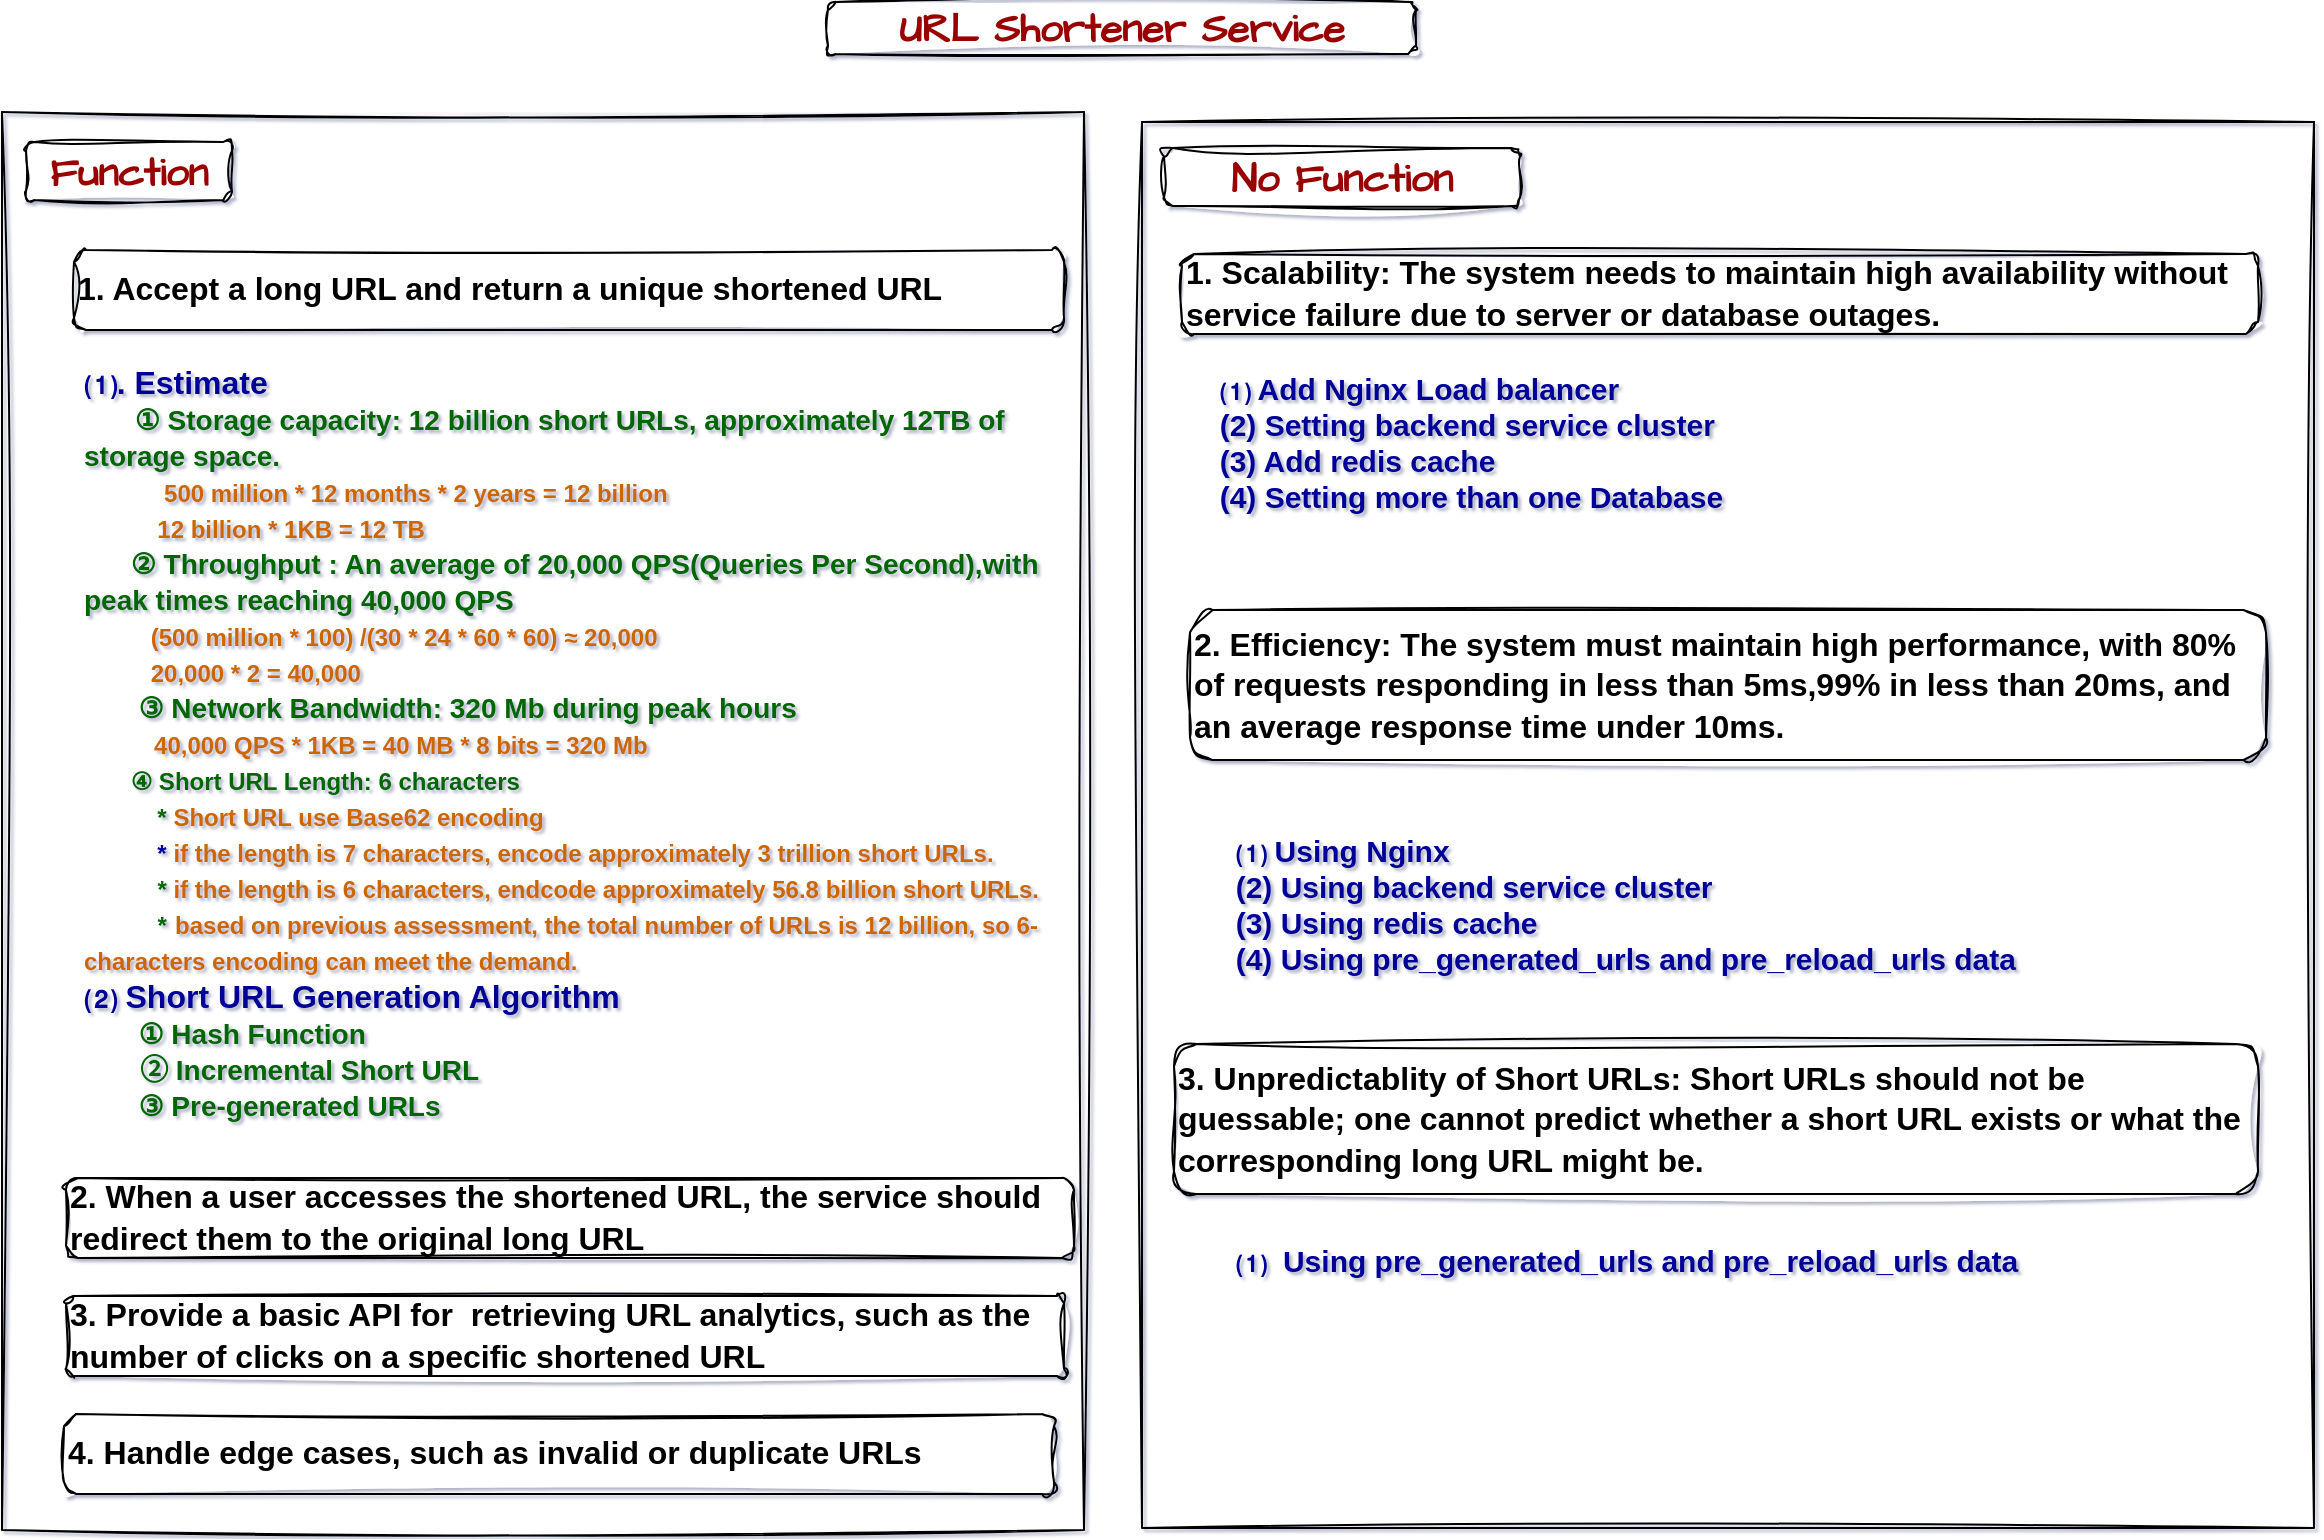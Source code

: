 <mxfile>
    <diagram id="Rr_KVAvpXlOZNhx7ztUl" name="ページ1">
        <mxGraphModel dx="1579" dy="799" grid="0" gridSize="10" guides="1" tooltips="1" connect="1" arrows="1" fold="1" page="1" pageScale="1" pageWidth="1169" pageHeight="827" background="#ffffff" math="0" shadow="1">
            <root>
                <mxCell id="0"/>
                <mxCell id="1" parent="0"/>
                <mxCell id="3" value="" style="swimlane;startSize=0;sketch=1;hachureGap=4;jiggle=2;curveFitting=1;fontFamily=Architects Daughter;fontSource=https%3A%2F%2Ffonts.googleapis.com%2Fcss%3Ffamily%3DArchitects%2BDaughter;fontSize=20;fillColor=#FFFFFF;" vertex="1" parent="1">
                    <mxGeometry x="40" y="109" width="541" height="709" as="geometry"/>
                </mxCell>
                <mxCell id="5" value="&lt;b&gt;&lt;font color=&quot;#990000&quot;&gt;Function&lt;/font&gt;&lt;/b&gt;" style="rounded=1;whiteSpace=wrap;html=1;sketch=1;hachureGap=4;jiggle=2;curveFitting=1;fontFamily=Architects Daughter;fontSource=https%3A%2F%2Ffonts.googleapis.com%2Fcss%3Ffamily%3DArchitects%2BDaughter;fontSize=20;fillColor=#FFFFFF;" vertex="1" parent="3">
                    <mxGeometry x="12" y="15" width="103" height="29" as="geometry"/>
                </mxCell>
                <mxCell id="8" value="&lt;div style=&quot;font-size: 16px;&quot;&gt;&lt;span style=&quot;font-size: 16px; background-color: initial;&quot;&gt;&lt;font color=&quot;#000000&quot; style=&quot;font-size: 16px;&quot; face=&quot;Helvetica&quot;&gt;1. A&lt;span class=&quot;notion-enable-hover&quot; style=&quot;font-size: 16px;&quot;&gt;&lt;span style=&quot;font-size: 16px;&quot; lang=&quot;EN-US&quot;&gt;ccept a long URL&lt;/span&gt;&lt;/span&gt;&lt;span style=&quot;font-size: 16px;&quot; lang=&quot;EN-US&quot;&gt; and &lt;span class=&quot;notion-enable-hover&quot; style=&quot;font-size: 16px;&quot;&gt;return&lt;/span&gt; &lt;span class=&quot;notion-enable-hover&quot; style=&quot;font-size: 16px;&quot;&gt;a unique shortened URL&lt;/span&gt;&lt;/span&gt;&lt;span class=&quot;notion-enable-hover&quot; style=&quot;font-size: 16px;&quot;&gt;&lt;span style=&quot;font-size: 16px;&quot;&gt;　&lt;/span&gt;&lt;/span&gt;&lt;/font&gt;&lt;/span&gt;&lt;/div&gt;&lt;font face=&quot;Helvetica&quot; style=&quot;font-size: 16px;&quot;&gt;&lt;span style=&quot;color: rgb(0, 0, 0); font-size: 16px;&quot;&gt;&lt;/span&gt;&lt;/font&gt;" style="rounded=1;whiteSpace=wrap;html=1;sketch=1;hachureGap=4;jiggle=2;curveFitting=1;fontFamily=Architects Daughter;fontSource=https%3A%2F%2Ffonts.googleapis.com%2Fcss%3Ffamily%3DArchitects%2BDaughter;fontSize=16;fontColor=#990000;fillColor=#FFFFFF;align=left;fontStyle=1" vertex="1" parent="3">
                    <mxGeometry x="36" y="69" width="495" height="40" as="geometry"/>
                </mxCell>
                <mxCell id="10" value="&lt;div style=&quot;font-size: 16px;&quot;&gt;&lt;font color=&quot;#000000&quot; face=&quot;Helvetica&quot; style=&quot;font-size: 16px;&quot;&gt;2. When a user accesses the shortened URL, the service should redirect them to the original long URL&lt;/font&gt;&lt;/div&gt;&lt;font face=&quot;Helvetica&quot; style=&quot;font-size: 16px;&quot;&gt;&lt;span style=&quot;color: rgb(0, 0, 0); font-size: 16px;&quot;&gt;&lt;/span&gt;&lt;/font&gt;" style="rounded=1;whiteSpace=wrap;html=1;sketch=1;hachureGap=4;jiggle=2;curveFitting=1;fontFamily=Architects Daughter;fontSource=https%3A%2F%2Ffonts.googleapis.com%2Fcss%3Ffamily%3DArchitects%2BDaughter;fontSize=16;fontColor=#990000;fillColor=#FFFFFF;align=left;fontStyle=1" vertex="1" parent="3">
                    <mxGeometry x="32" y="533" width="504" height="40" as="geometry"/>
                </mxCell>
                <mxCell id="11" value="&lt;div style=&quot;font-size: 16px;&quot;&gt;&lt;font color=&quot;#000000&quot; face=&quot;Helvetica&quot; style=&quot;font-size: 16px;&quot;&gt;3. Provide a basic API for&amp;nbsp; retrieving URL analytics, such as the number of clicks on a specific shortened URL&lt;/font&gt;&lt;/div&gt;&lt;font face=&quot;Helvetica&quot; style=&quot;font-size: 16px;&quot;&gt;&lt;span style=&quot;color: rgb(0, 0, 0); font-size: 16px;&quot;&gt;&lt;/span&gt;&lt;/font&gt;" style="rounded=1;whiteSpace=wrap;html=1;sketch=1;hachureGap=4;jiggle=2;curveFitting=1;fontFamily=Architects Daughter;fontSource=https%3A%2F%2Ffonts.googleapis.com%2Fcss%3Ffamily%3DArchitects%2BDaughter;fontSize=16;fontColor=#990000;fillColor=#FFFFFF;align=left;fontStyle=1;arcSize=9;" vertex="1" parent="3">
                    <mxGeometry x="32" y="592" width="499" height="40" as="geometry"/>
                </mxCell>
                <mxCell id="12" value="&lt;div style=&quot;font-size: 16px;&quot;&gt;&lt;font color=&quot;#000000&quot; face=&quot;Helvetica&quot; style=&quot;font-size: 16px;&quot;&gt;4. Handle edge cases, such as invalid or duplicate URLs&lt;/font&gt;&lt;/div&gt;&lt;font face=&quot;Helvetica&quot; style=&quot;font-size: 16px;&quot;&gt;&lt;span style=&quot;color: rgb(0, 0, 0); font-size: 16px;&quot;&gt;&lt;/span&gt;&lt;/font&gt;" style="rounded=1;whiteSpace=wrap;html=1;sketch=1;hachureGap=4;jiggle=2;curveFitting=1;fontFamily=Architects Daughter;fontSource=https%3A%2F%2Ffonts.googleapis.com%2Fcss%3Ffamily%3DArchitects%2BDaughter;fontSize=16;fontColor=#990000;fillColor=#FFFFFF;align=left;fontStyle=1" vertex="1" parent="3">
                    <mxGeometry x="31" y="651" width="495" height="40" as="geometry"/>
                </mxCell>
                <mxCell id="17" value="&lt;b style=&quot;font-size: 12px;&quot;&gt;&lt;font style=&quot;font-size: 16px;&quot;&gt;⑴. Estimate&lt;/font&gt;&lt;br&gt;&lt;font style=&quot;font-size: 14px;&quot; color=&quot;#006600&quot;&gt;&lt;span style=&quot;font-size: 12px;&quot;&gt;&amp;nbsp; &amp;nbsp; 　&lt;/span&gt;&lt;font style=&quot;font-size: 14px;&quot;&gt;① Storage capacity: 12 billion short URLs, approximately 12TB of storage space.&lt;/font&gt;&lt;/font&gt;&lt;br&gt;&lt;font style=&quot;font-size: 12px;&quot; color=&quot;#006600&quot;&gt;&amp;nbsp; &amp;nbsp; &amp;nbsp; &amp;nbsp; &amp;nbsp; &amp;nbsp;&amp;nbsp;&lt;/font&gt;&lt;font style=&quot;font-size: 12px;&quot; color=&quot;#cc6600&quot;&gt;500 million * 12 months * 2 years = 12 billion&lt;br&gt;&amp;nbsp; &amp;nbsp; &amp;nbsp; &amp;nbsp; &amp;nbsp; &amp;nbsp;12 billion * 1KB = 12 TB&lt;/font&gt;&lt;br&gt;&lt;span style=&quot;font-size: 12px;&quot;&gt;&amp;nbsp; &amp;nbsp; &amp;nbsp; &amp;nbsp;&lt;/span&gt;&lt;font style=&quot;font-size: 14px;&quot; color=&quot;#006600&quot;&gt;② Throughput : An average of 20,000 QPS(Queries Per Second),with peak times reaching 40,000 QPS&lt;/font&gt;&lt;br&gt;&lt;span style=&quot;font-size: 12px;&quot;&gt;&amp;nbsp; &amp;nbsp; &amp;nbsp; &amp;nbsp; &amp;nbsp;&amp;nbsp;&lt;/span&gt;&lt;font style=&quot;font-size: 12px;&quot; color=&quot;#cc6600&quot;&gt;(500 million * 100) /(30 * 24 * 60 * 60)&amp;nbsp;&lt;/font&gt;&lt;/b&gt;&lt;font style=&quot;font-size: 12px;&quot; color=&quot;#cc6600&quot;&gt;&lt;span style=&quot;font-family: Arial, sans-serif;&quot; lang=&quot;EN-US&quot;&gt;&lt;font style=&quot;font-size: 12px;&quot;&gt;&lt;b&gt;≈ 20,000&lt;br&gt;&lt;/b&gt;&lt;/font&gt;&lt;/span&gt;&lt;/font&gt;&lt;b style=&quot;&quot;&gt;&lt;font style=&quot;font-size: 12px;&quot; color=&quot;#cc6600&quot;&gt;&amp;nbsp; &amp;nbsp; &amp;nbsp; &amp;nbsp; &amp;nbsp; 20,000 * 2 = 40,000&lt;/font&gt;&lt;br&gt;&lt;span style=&quot;font-size: 14px;&quot;&gt;&amp;nbsp; &amp;nbsp; &amp;nbsp; &amp;nbsp;&lt;/span&gt;&lt;font style=&quot;font-size: 14px;&quot; color=&quot;#006600&quot;&gt;③ Network Bandwidth: 320 Mb during peak hours&lt;/font&gt;&lt;br&gt;&lt;span style=&quot;font-size: 14px;&quot;&gt;&amp;nbsp; &amp;nbsp; &amp;nbsp; &amp;nbsp; &amp;nbsp;&lt;/span&gt;&lt;font style=&quot;font-size: 12px;&quot; color=&quot;#cc6600&quot;&gt;40,000 QPS * 1KB = 40 MB * 8 bits = 320 Mb&amp;nbsp;&lt;/font&gt;&lt;br&gt;&lt;span style=&quot;font-size: 14px;&quot;&gt;&amp;nbsp; &amp;nbsp; &amp;nbsp; &lt;/span&gt;&lt;font style=&quot;font-size: 12px;&quot; color=&quot;#006600&quot;&gt;④ Short URL Length: 6 characters&lt;br&gt;&amp;nbsp; &amp;nbsp; &amp;nbsp; &amp;nbsp; &amp;nbsp; &amp;nbsp;*&amp;nbsp;&lt;/font&gt;&lt;font style=&quot;font-size: 14px;&quot; color=&quot;#cc6600&quot;&gt;&lt;font style=&quot;font-size: 12px;&quot;&gt;Short URL use Base62 encoding&lt;/font&gt;&lt;br&gt;&lt;/font&gt;&lt;span style=&quot;font-size: 12px;&quot;&gt;&amp;nbsp; &amp;nbsp; &amp;nbsp; &amp;nbsp; &amp;nbsp; &amp;nbsp;*&amp;nbsp;&lt;/span&gt;&lt;font style=&quot;font-size: 12px;&quot; color=&quot;#cc6600&quot;&gt;if the length is 7 characters, encode approximately 3 trillion short URLs.&lt;br&gt;&amp;nbsp; &amp;nbsp; &amp;nbsp; &amp;nbsp; &amp;nbsp; &amp;nbsp;&lt;/font&gt;&lt;font style=&quot;font-size: 12px;&quot; color=&quot;#006600&quot;&gt;* &lt;/font&gt;&lt;font style=&quot;font-size: 12px;&quot; color=&quot;#cc6600&quot;&gt;if the length is 6 characters, endcode approximately 56.8 billion short URLs.&lt;br&gt;&lt;/font&gt;&lt;span style=&quot;font-size: 12px; white-space: pre;&quot;&gt;&#9;&lt;/span&gt;&lt;span style=&quot;font-size: 12px;&quot;&gt;&amp;nbsp; &amp;nbsp;&lt;/span&gt;&lt;font style=&quot;font-size: 12px;&quot; color=&quot;#006600&quot;&gt;*&lt;/font&gt; &lt;font style=&quot;font-size: 12px;&quot; color=&quot;#cc6600&quot;&gt;based on previous assessment, the total number of URLs is 12 billion, so 6-characters encoding can meet the demand.&lt;/font&gt;&lt;br&gt;&lt;font style=&quot;font-size: 16px;&quot;&gt;⑵ Short URL Generation Algorithm&lt;/font&gt;&lt;br&gt;&lt;span style=&quot;font-size: 14px;&quot;&gt;&amp;nbsp; &amp;nbsp; &amp;nbsp; &amp;nbsp;&lt;/span&gt;&lt;font style=&quot;font-size: 14px;&quot; color=&quot;#006600&quot;&gt;① Hash Function&lt;br&gt;　　② Incremental Short URL&lt;br&gt;&amp;nbsp; &amp;nbsp; &amp;nbsp; &amp;nbsp;③ Pre-generated URLs&lt;/font&gt;&lt;br&gt;&lt;br&gt;&lt;/b&gt;" style="text;html=1;strokeColor=none;fillColor=none;align=left;verticalAlign=top;whiteSpace=wrap;rounded=0;sketch=1;hachureGap=4;jiggle=2;curveFitting=1;fontFamily=Helvetica;fontSize=15;fontColor=#000099;" vertex="1" parent="3">
                    <mxGeometry x="39" y="119" width="483" height="424" as="geometry"/>
                </mxCell>
                <mxCell id="4" value="" style="swimlane;startSize=0;sketch=1;hachureGap=4;jiggle=2;curveFitting=1;fontFamily=Architects Daughter;fontSource=https%3A%2F%2Ffonts.googleapis.com%2Fcss%3Ffamily%3DArchitects%2BDaughter;fontSize=20;fillColor=#FFFFFF;" vertex="1" parent="1">
                    <mxGeometry x="610" y="114" width="586" height="703" as="geometry"/>
                </mxCell>
                <mxCell id="6" value="&lt;b&gt;&lt;font color=&quot;#990000&quot;&gt;No Function&lt;/font&gt;&lt;/b&gt;" style="rounded=1;whiteSpace=wrap;html=1;sketch=1;hachureGap=4;jiggle=2;curveFitting=1;fontFamily=Architects Daughter;fontSource=https%3A%2F%2Ffonts.googleapis.com%2Fcss%3Ffamily%3DArchitects%2BDaughter;fontSize=20;fillColor=#FFFFFF;" vertex="1" parent="4">
                    <mxGeometry x="11" y="13" width="178" height="29" as="geometry"/>
                </mxCell>
                <mxCell id="13" value="&lt;div style=&quot;font-size: 16px;&quot;&gt;&lt;span style=&quot;font-size: 16px; background-color: initial;&quot;&gt;&lt;font color=&quot;#000000&quot; style=&quot;font-size: 16px;&quot; face=&quot;Helvetica&quot;&gt;1. Scalability: The system needs to maintain high availability without service failure due to server or database outages.&lt;/font&gt;&lt;/span&gt;&lt;/div&gt;" style="rounded=1;whiteSpace=wrap;html=1;sketch=1;hachureGap=4;jiggle=2;curveFitting=1;fontFamily=Architects Daughter;fontSource=https%3A%2F%2Ffonts.googleapis.com%2Fcss%3Ffamily%3DArchitects%2BDaughter;fontSize=16;fontColor=#990000;fillColor=#FFFFFF;align=left;fontStyle=1" vertex="1" parent="4">
                    <mxGeometry x="20" y="66" width="538" height="40" as="geometry"/>
                </mxCell>
                <mxCell id="14" value="&lt;div style=&quot;font-size: 16px;&quot;&gt;&lt;span style=&quot;font-size: 16px; background-color: initial;&quot;&gt;&lt;font color=&quot;#000000&quot; style=&quot;font-size: 16px;&quot; face=&quot;Helvetica&quot;&gt;2. Efficiency: The system must maintain high performance, with 80% of requests responding in less than 5ms,99% in less than 20ms, and an average response time under 10ms.&lt;/font&gt;&lt;/span&gt;&lt;/div&gt;" style="rounded=1;whiteSpace=wrap;html=1;sketch=1;hachureGap=4;jiggle=2;curveFitting=1;fontFamily=Architects Daughter;fontSource=https%3A%2F%2Ffonts.googleapis.com%2Fcss%3Ffamily%3DArchitects%2BDaughter;fontSize=16;fontColor=#990000;fillColor=#FFFFFF;align=left;fontStyle=1" vertex="1" parent="4">
                    <mxGeometry x="24" y="244" width="538" height="75" as="geometry"/>
                </mxCell>
                <mxCell id="15" value="&lt;div style=&quot;font-size: 16px;&quot;&gt;&lt;span style=&quot;font-size: 16px; background-color: initial;&quot;&gt;&lt;font color=&quot;#000000&quot; style=&quot;font-size: 16px;&quot; face=&quot;Helvetica&quot;&gt;3. Unpredictablity of Short URLs: Short URLs should not be guessable; one cannot predict whether a short URL exists or what the corresponding long URL might be.&lt;/font&gt;&lt;/span&gt;&lt;/div&gt;" style="rounded=1;whiteSpace=wrap;html=1;sketch=1;hachureGap=4;jiggle=2;curveFitting=1;fontFamily=Architects Daughter;fontSource=https%3A%2F%2Ffonts.googleapis.com%2Fcss%3Ffamily%3DArchitects%2BDaughter;fontSize=16;fontColor=#990000;fillColor=#FFFFFF;align=left;fontStyle=1" vertex="1" parent="4">
                    <mxGeometry x="16" y="461" width="542" height="75" as="geometry"/>
                </mxCell>
                <mxCell id="19" value="&lt;b style=&quot;&quot;&gt;&amp;nbsp; &amp;nbsp; &amp;nbsp;⑴ Add Nginx Load balancer&lt;br&gt;&amp;nbsp; &amp;nbsp; &amp;nbsp;(2) Setting backend service cluster&lt;br&gt;&amp;nbsp; &amp;nbsp; &amp;nbsp;(3) Add redis cache&lt;br&gt;&amp;nbsp; &amp;nbsp; &amp;nbsp;(4) Setting more than one Database&lt;br&gt;&lt;/b&gt;" style="text;html=1;strokeColor=none;fillColor=none;align=left;verticalAlign=top;whiteSpace=wrap;rounded=0;sketch=1;hachureGap=4;jiggle=2;curveFitting=1;fontFamily=Helvetica;fontSize=15;fontColor=#000099;" vertex="1" parent="4">
                    <mxGeometry x="16" y="118" width="538" height="105" as="geometry"/>
                </mxCell>
                <mxCell id="20" value="&lt;b style=&quot;&quot;&gt;&amp;nbsp; &amp;nbsp; &amp;nbsp;⑴ Using Nginx&lt;br&gt;&amp;nbsp; &amp;nbsp; &amp;nbsp;(2) Using backend service cluster&lt;br&gt;&amp;nbsp; &amp;nbsp; &amp;nbsp;(3) Using redis cache&lt;br&gt;&amp;nbsp; &amp;nbsp; &amp;nbsp;(4) Using pre_generated_urls and pre_reload_urls data&lt;br&gt;&lt;/b&gt;" style="text;html=1;strokeColor=none;fillColor=none;align=left;verticalAlign=top;whiteSpace=wrap;rounded=0;sketch=1;hachureGap=4;jiggle=2;curveFitting=1;fontFamily=Helvetica;fontSize=15;fontColor=#000099;" vertex="1" parent="4">
                    <mxGeometry x="24" y="349" width="538" height="94" as="geometry"/>
                </mxCell>
                <mxCell id="21" value="&lt;b style=&quot;&quot;&gt;&amp;nbsp; &amp;nbsp; &amp;nbsp;⑴ &amp;nbsp;Using pre_generated_urls and pre_reload_urls data&lt;br&gt;&lt;/b&gt;" style="text;html=1;strokeColor=none;fillColor=none;align=left;verticalAlign=top;whiteSpace=wrap;rounded=0;sketch=1;hachureGap=4;jiggle=2;curveFitting=1;fontFamily=Helvetica;fontSize=15;fontColor=#000099;" vertex="1" parent="4">
                    <mxGeometry x="24" y="554" width="538" height="38" as="geometry"/>
                </mxCell>
                <mxCell id="7" value="&lt;b&gt;&lt;font color=&quot;#990000&quot;&gt;URL Shortener Service&lt;/font&gt;&lt;/b&gt;" style="rounded=1;whiteSpace=wrap;html=1;sketch=1;hachureGap=4;jiggle=2;curveFitting=1;fontFamily=Architects Daughter;fontSource=https%3A%2F%2Ffonts.googleapis.com%2Fcss%3Ffamily%3DArchitects%2BDaughter;fontSize=20;fillColor=#FFFFFF;" vertex="1" parent="1">
                    <mxGeometry x="453" y="54" width="294" height="26" as="geometry"/>
                </mxCell>
            </root>
        </mxGraphModel>
    </diagram>
</mxfile>
